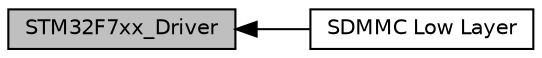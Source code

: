 digraph "STM32F7xx_Driver"
{
  edge [fontname="Helvetica",fontsize="10",labelfontname="Helvetica",labelfontsize="10"];
  node [fontname="Helvetica",fontsize="10",shape=record];
  rankdir=LR;
  Node0 [label="STM32F7xx_Driver",height=0.2,width=0.4,color="black", fillcolor="grey75", style="filled", fontcolor="black"];
  Node1 [label="SDMMC Low Layer",height=0.2,width=0.4,color="black", fillcolor="white", style="filled",URL="$group___s_d_m_m_c___l_l.html",tooltip="Low layer module for SD. "];
  Node0->Node1 [shape=plaintext, dir="back", style="solid"];
}
